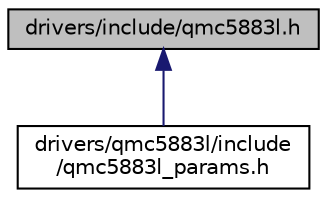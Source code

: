 digraph "drivers/include/qmc5883l.h"
{
 // LATEX_PDF_SIZE
  edge [fontname="Helvetica",fontsize="10",labelfontname="Helvetica",labelfontsize="10"];
  node [fontname="Helvetica",fontsize="10",shape=record];
  Node1 [label="drivers/include/qmc5883l.h",height=0.2,width=0.4,color="black", fillcolor="grey75", style="filled", fontcolor="black",tooltip="API definition for the QMC5883L device driver."];
  Node1 -> Node2 [dir="back",color="midnightblue",fontsize="10",style="solid",fontname="Helvetica"];
  Node2 [label="drivers/qmc5883l/include\l/qmc5883l_params.h",height=0.2,width=0.4,color="black", fillcolor="white", style="filled",URL="$qmc5883l__params_8h.html",tooltip="Default configuration for QMC5883L devices."];
}
